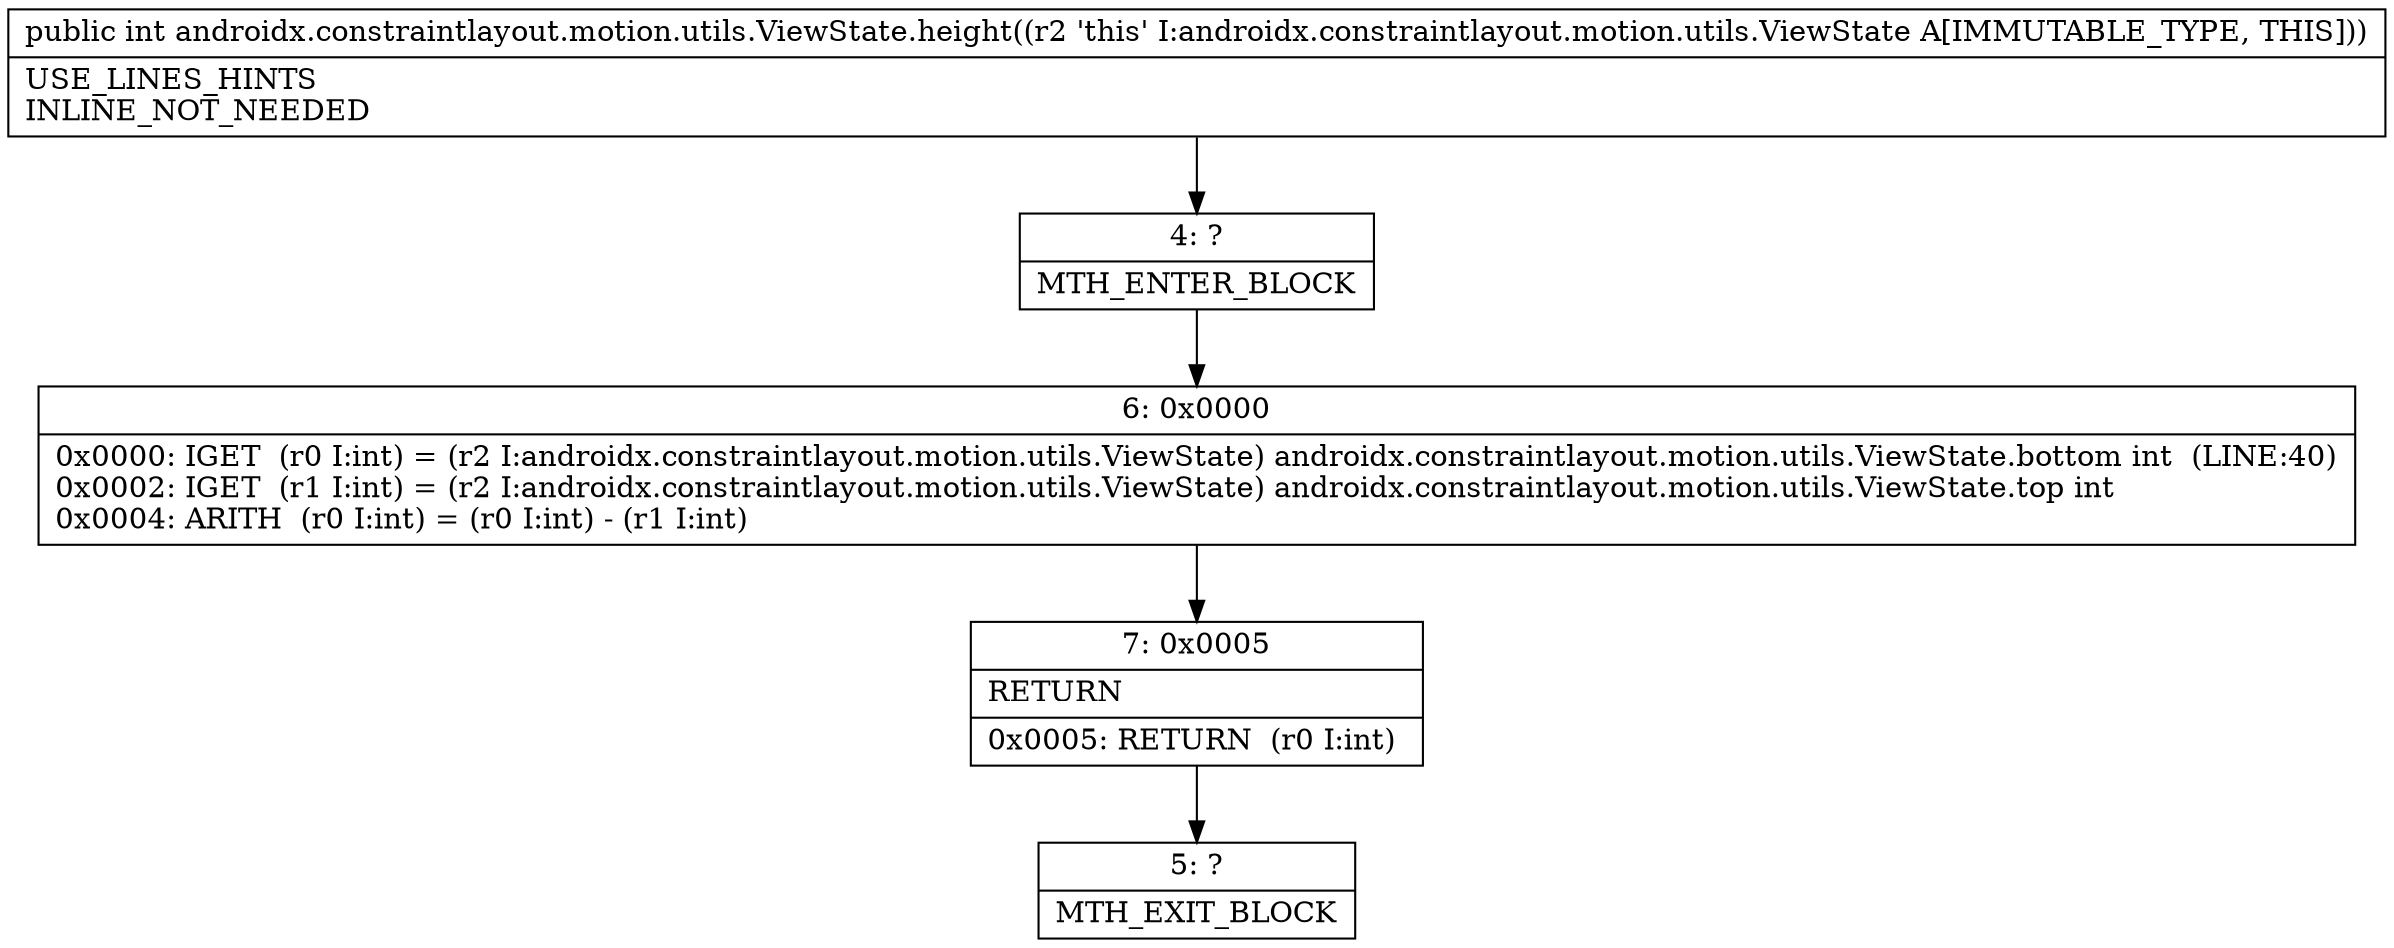 digraph "CFG forandroidx.constraintlayout.motion.utils.ViewState.height()I" {
Node_4 [shape=record,label="{4\:\ ?|MTH_ENTER_BLOCK\l}"];
Node_6 [shape=record,label="{6\:\ 0x0000|0x0000: IGET  (r0 I:int) = (r2 I:androidx.constraintlayout.motion.utils.ViewState) androidx.constraintlayout.motion.utils.ViewState.bottom int  (LINE:40)\l0x0002: IGET  (r1 I:int) = (r2 I:androidx.constraintlayout.motion.utils.ViewState) androidx.constraintlayout.motion.utils.ViewState.top int \l0x0004: ARITH  (r0 I:int) = (r0 I:int) \- (r1 I:int) \l}"];
Node_7 [shape=record,label="{7\:\ 0x0005|RETURN\l|0x0005: RETURN  (r0 I:int) \l}"];
Node_5 [shape=record,label="{5\:\ ?|MTH_EXIT_BLOCK\l}"];
MethodNode[shape=record,label="{public int androidx.constraintlayout.motion.utils.ViewState.height((r2 'this' I:androidx.constraintlayout.motion.utils.ViewState A[IMMUTABLE_TYPE, THIS]))  | USE_LINES_HINTS\lINLINE_NOT_NEEDED\l}"];
MethodNode -> Node_4;Node_4 -> Node_6;
Node_6 -> Node_7;
Node_7 -> Node_5;
}

